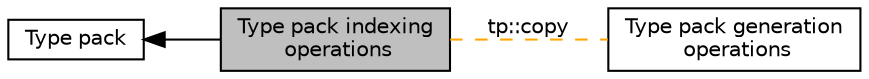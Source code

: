 digraph "Type pack indexing operations"
{
  edge [fontname="Helvetica",fontsize="10",labelfontname="Helvetica",labelfontsize="10"];
  node [fontname="Helvetica",fontsize="10",shape=box];
  rankdir=LR;
  Node1 [label="Type pack indexing\l operations",height=0.2,width=0.4,color="black", fillcolor="grey75", style="filled", fontcolor="black",tooltip="Operations that return indexes of types."];
  Node3 [label="Type pack generation\l operations",height=0.2,width=0.4,color="black", fillcolor="white", style="filled",URL="$group__TypePackGenerating.html",tooltip="Operations that create a new type_pack."];
  Node2 [label="Type pack",height=0.2,width=0.4,color="black", fillcolor="white", style="filled",URL="$group__TypePack.html",tooltip="A C++11 type list implementation."];
  Node2->Node1 [shape=plaintext, dir="back", style="solid"];
  Node1->Node3 [shape=plaintext, label="tp::copy", color="orange", dir="none", style="dashed"];
}
